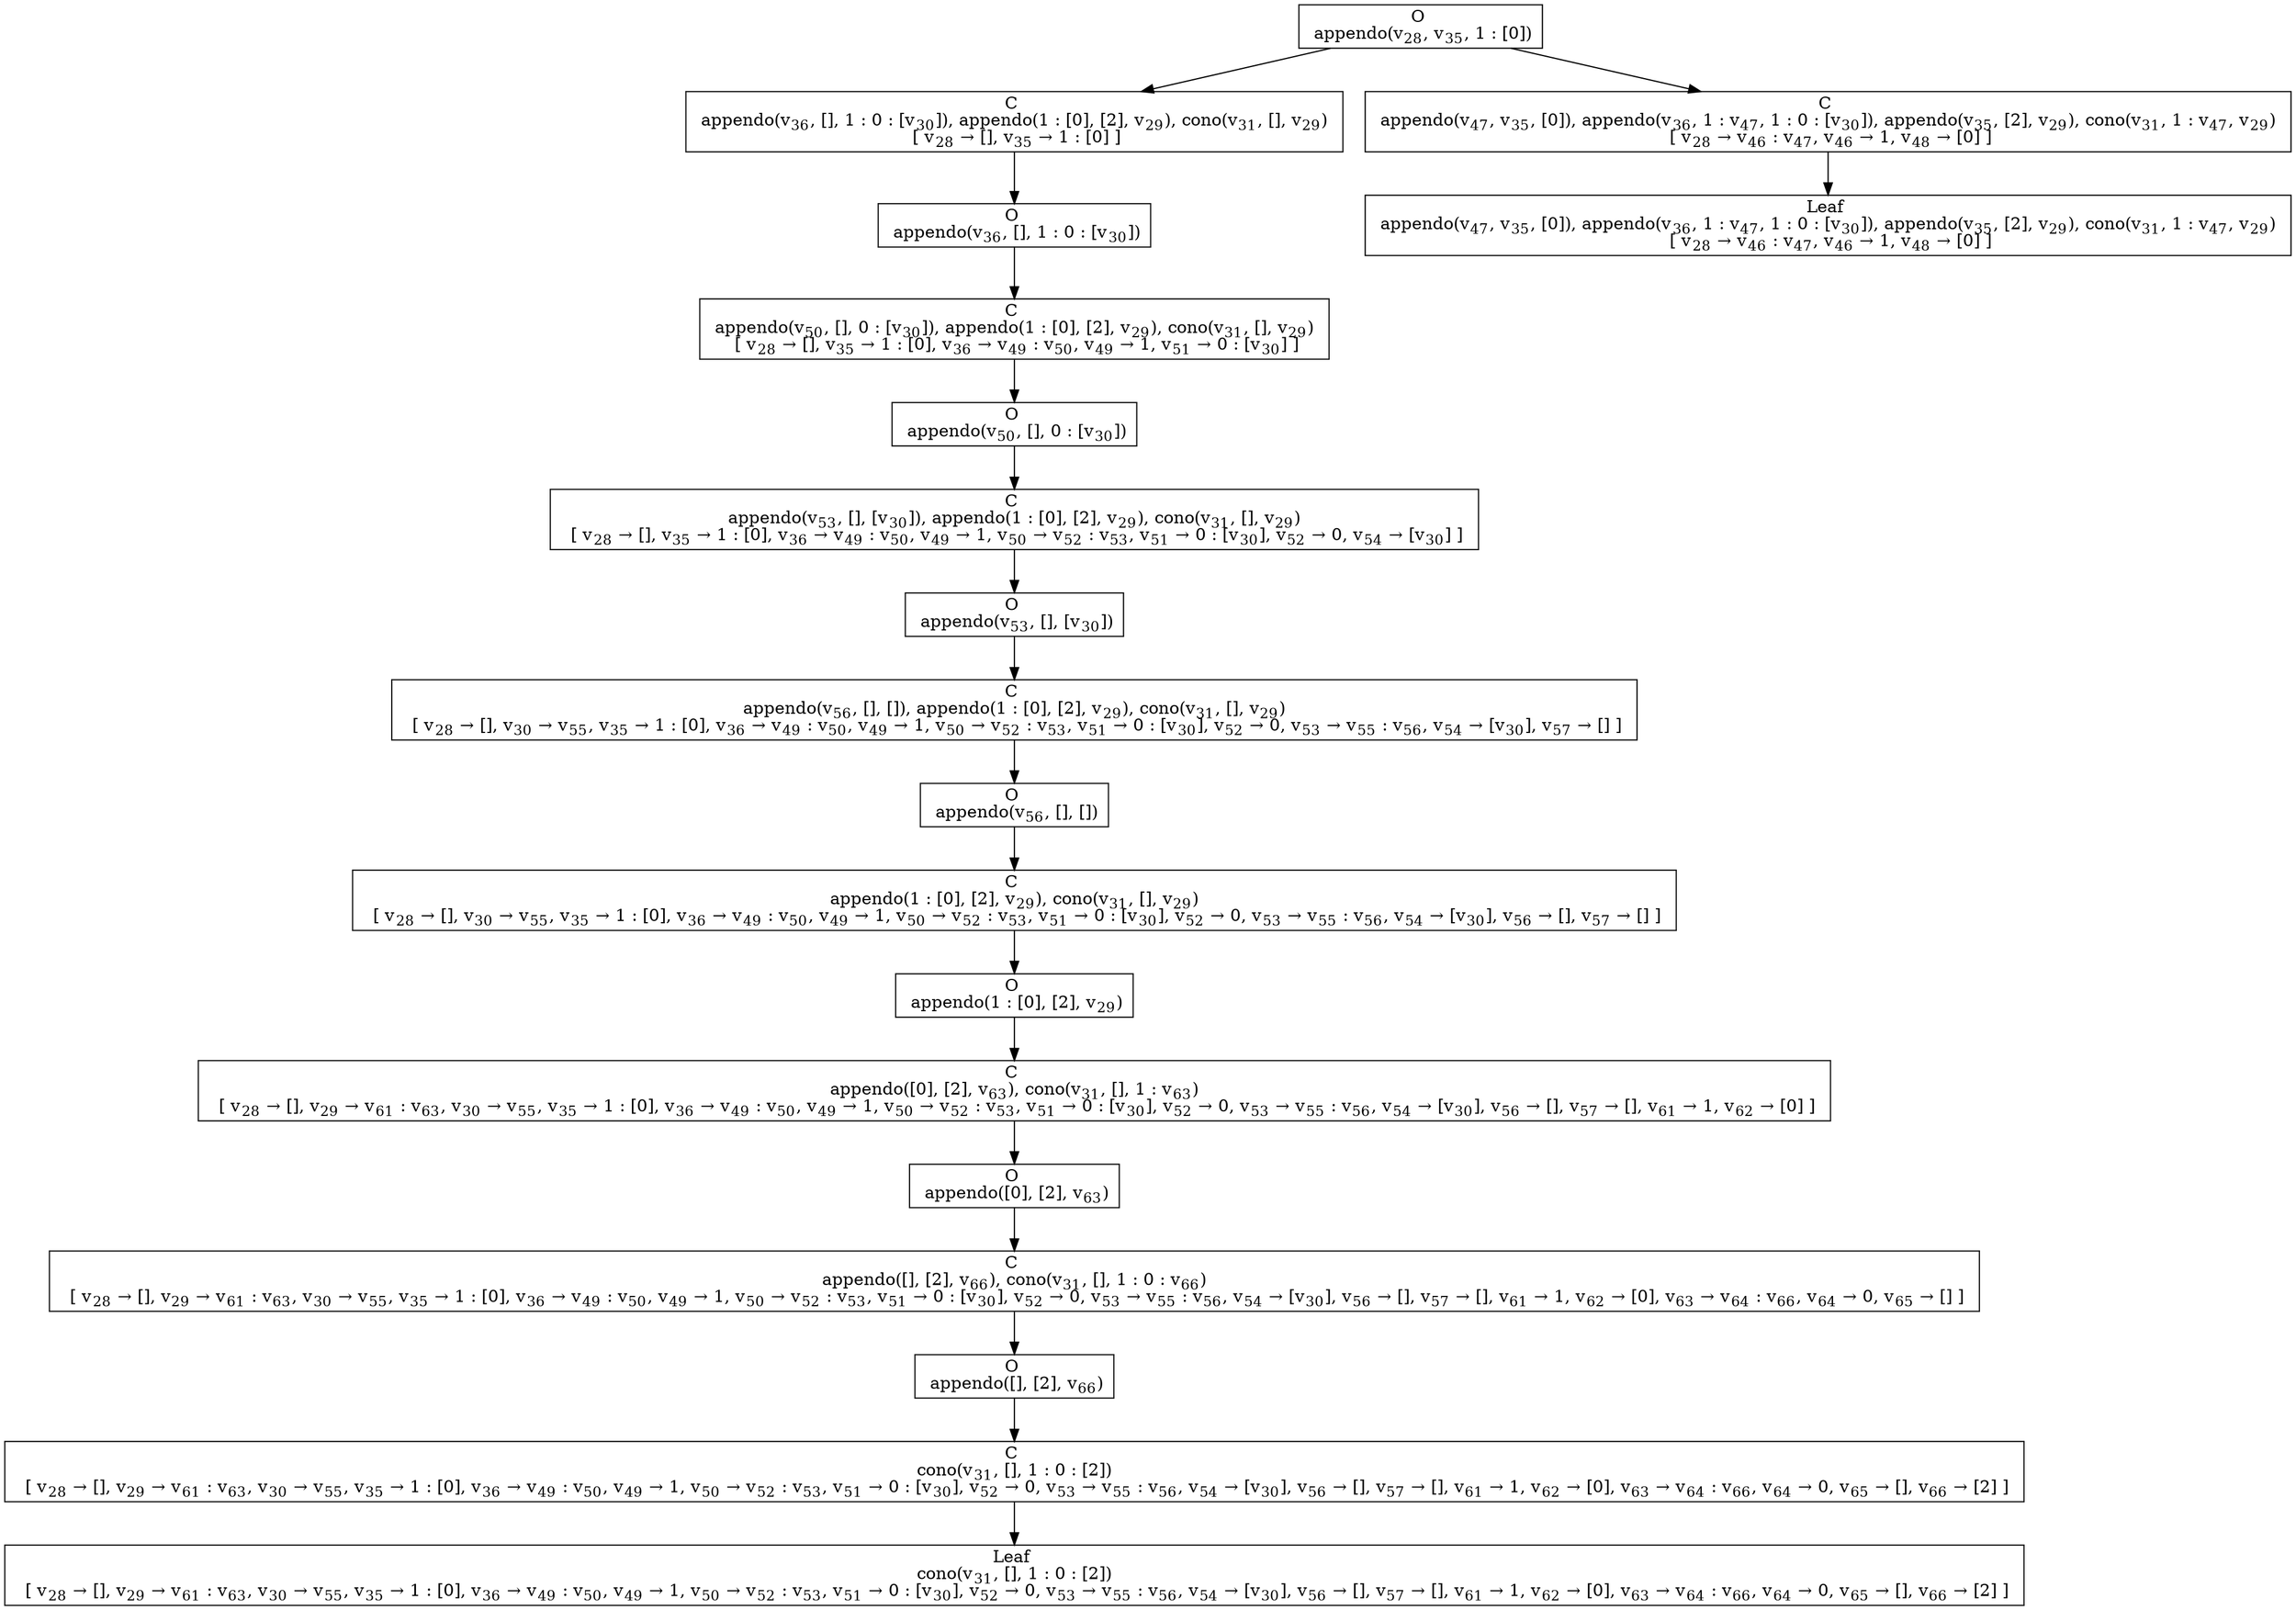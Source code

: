 digraph {
    graph [rankdir=TB
          ,bgcolor=transparent];
    node [shape=box
         ,fillcolor=white
         ,style=filled];
    0 [label=<O <BR/> appendo(v<SUB>28</SUB>, v<SUB>35</SUB>, 1 : [0])>];
    1 [label=<C <BR/> appendo(v<SUB>36</SUB>, [], 1 : 0 : [v<SUB>30</SUB>]), appendo(1 : [0], [2], v<SUB>29</SUB>), cono(v<SUB>31</SUB>, [], v<SUB>29</SUB>) <BR/>  [ v<SUB>28</SUB> &rarr; [], v<SUB>35</SUB> &rarr; 1 : [0] ] >];
    2 [label=<C <BR/> appendo(v<SUB>47</SUB>, v<SUB>35</SUB>, [0]), appendo(v<SUB>36</SUB>, 1 : v<SUB>47</SUB>, 1 : 0 : [v<SUB>30</SUB>]), appendo(v<SUB>35</SUB>, [2], v<SUB>29</SUB>), cono(v<SUB>31</SUB>, 1 : v<SUB>47</SUB>, v<SUB>29</SUB>) <BR/>  [ v<SUB>28</SUB> &rarr; v<SUB>46</SUB> : v<SUB>47</SUB>, v<SUB>46</SUB> &rarr; 1, v<SUB>48</SUB> &rarr; [0] ] >];
    3 [label=<O <BR/> appendo(v<SUB>36</SUB>, [], 1 : 0 : [v<SUB>30</SUB>])>];
    4 [label=<C <BR/> appendo(v<SUB>50</SUB>, [], 0 : [v<SUB>30</SUB>]), appendo(1 : [0], [2], v<SUB>29</SUB>), cono(v<SUB>31</SUB>, [], v<SUB>29</SUB>) <BR/>  [ v<SUB>28</SUB> &rarr; [], v<SUB>35</SUB> &rarr; 1 : [0], v<SUB>36</SUB> &rarr; v<SUB>49</SUB> : v<SUB>50</SUB>, v<SUB>49</SUB> &rarr; 1, v<SUB>51</SUB> &rarr; 0 : [v<SUB>30</SUB>] ] >];
    5 [label=<O <BR/> appendo(v<SUB>50</SUB>, [], 0 : [v<SUB>30</SUB>])>];
    6 [label=<C <BR/> appendo(v<SUB>53</SUB>, [], [v<SUB>30</SUB>]), appendo(1 : [0], [2], v<SUB>29</SUB>), cono(v<SUB>31</SUB>, [], v<SUB>29</SUB>) <BR/>  [ v<SUB>28</SUB> &rarr; [], v<SUB>35</SUB> &rarr; 1 : [0], v<SUB>36</SUB> &rarr; v<SUB>49</SUB> : v<SUB>50</SUB>, v<SUB>49</SUB> &rarr; 1, v<SUB>50</SUB> &rarr; v<SUB>52</SUB> : v<SUB>53</SUB>, v<SUB>51</SUB> &rarr; 0 : [v<SUB>30</SUB>], v<SUB>52</SUB> &rarr; 0, v<SUB>54</SUB> &rarr; [v<SUB>30</SUB>] ] >];
    7 [label=<O <BR/> appendo(v<SUB>53</SUB>, [], [v<SUB>30</SUB>])>];
    8 [label=<C <BR/> appendo(v<SUB>56</SUB>, [], []), appendo(1 : [0], [2], v<SUB>29</SUB>), cono(v<SUB>31</SUB>, [], v<SUB>29</SUB>) <BR/>  [ v<SUB>28</SUB> &rarr; [], v<SUB>30</SUB> &rarr; v<SUB>55</SUB>, v<SUB>35</SUB> &rarr; 1 : [0], v<SUB>36</SUB> &rarr; v<SUB>49</SUB> : v<SUB>50</SUB>, v<SUB>49</SUB> &rarr; 1, v<SUB>50</SUB> &rarr; v<SUB>52</SUB> : v<SUB>53</SUB>, v<SUB>51</SUB> &rarr; 0 : [v<SUB>30</SUB>], v<SUB>52</SUB> &rarr; 0, v<SUB>53</SUB> &rarr; v<SUB>55</SUB> : v<SUB>56</SUB>, v<SUB>54</SUB> &rarr; [v<SUB>30</SUB>], v<SUB>57</SUB> &rarr; [] ] >];
    9 [label=<O <BR/> appendo(v<SUB>56</SUB>, [], [])>];
    10 [label=<C <BR/> appendo(1 : [0], [2], v<SUB>29</SUB>), cono(v<SUB>31</SUB>, [], v<SUB>29</SUB>) <BR/>  [ v<SUB>28</SUB> &rarr; [], v<SUB>30</SUB> &rarr; v<SUB>55</SUB>, v<SUB>35</SUB> &rarr; 1 : [0], v<SUB>36</SUB> &rarr; v<SUB>49</SUB> : v<SUB>50</SUB>, v<SUB>49</SUB> &rarr; 1, v<SUB>50</SUB> &rarr; v<SUB>52</SUB> : v<SUB>53</SUB>, v<SUB>51</SUB> &rarr; 0 : [v<SUB>30</SUB>], v<SUB>52</SUB> &rarr; 0, v<SUB>53</SUB> &rarr; v<SUB>55</SUB> : v<SUB>56</SUB>, v<SUB>54</SUB> &rarr; [v<SUB>30</SUB>], v<SUB>56</SUB> &rarr; [], v<SUB>57</SUB> &rarr; [] ] >];
    11 [label=<O <BR/> appendo(1 : [0], [2], v<SUB>29</SUB>)>];
    12 [label=<C <BR/> appendo([0], [2], v<SUB>63</SUB>), cono(v<SUB>31</SUB>, [], 1 : v<SUB>63</SUB>) <BR/>  [ v<SUB>28</SUB> &rarr; [], v<SUB>29</SUB> &rarr; v<SUB>61</SUB> : v<SUB>63</SUB>, v<SUB>30</SUB> &rarr; v<SUB>55</SUB>, v<SUB>35</SUB> &rarr; 1 : [0], v<SUB>36</SUB> &rarr; v<SUB>49</SUB> : v<SUB>50</SUB>, v<SUB>49</SUB> &rarr; 1, v<SUB>50</SUB> &rarr; v<SUB>52</SUB> : v<SUB>53</SUB>, v<SUB>51</SUB> &rarr; 0 : [v<SUB>30</SUB>], v<SUB>52</SUB> &rarr; 0, v<SUB>53</SUB> &rarr; v<SUB>55</SUB> : v<SUB>56</SUB>, v<SUB>54</SUB> &rarr; [v<SUB>30</SUB>], v<SUB>56</SUB> &rarr; [], v<SUB>57</SUB> &rarr; [], v<SUB>61</SUB> &rarr; 1, v<SUB>62</SUB> &rarr; [0] ] >];
    13 [label=<O <BR/> appendo([0], [2], v<SUB>63</SUB>)>];
    14 [label=<C <BR/> appendo([], [2], v<SUB>66</SUB>), cono(v<SUB>31</SUB>, [], 1 : 0 : v<SUB>66</SUB>) <BR/>  [ v<SUB>28</SUB> &rarr; [], v<SUB>29</SUB> &rarr; v<SUB>61</SUB> : v<SUB>63</SUB>, v<SUB>30</SUB> &rarr; v<SUB>55</SUB>, v<SUB>35</SUB> &rarr; 1 : [0], v<SUB>36</SUB> &rarr; v<SUB>49</SUB> : v<SUB>50</SUB>, v<SUB>49</SUB> &rarr; 1, v<SUB>50</SUB> &rarr; v<SUB>52</SUB> : v<SUB>53</SUB>, v<SUB>51</SUB> &rarr; 0 : [v<SUB>30</SUB>], v<SUB>52</SUB> &rarr; 0, v<SUB>53</SUB> &rarr; v<SUB>55</SUB> : v<SUB>56</SUB>, v<SUB>54</SUB> &rarr; [v<SUB>30</SUB>], v<SUB>56</SUB> &rarr; [], v<SUB>57</SUB> &rarr; [], v<SUB>61</SUB> &rarr; 1, v<SUB>62</SUB> &rarr; [0], v<SUB>63</SUB> &rarr; v<SUB>64</SUB> : v<SUB>66</SUB>, v<SUB>64</SUB> &rarr; 0, v<SUB>65</SUB> &rarr; [] ] >];
    15 [label=<O <BR/> appendo([], [2], v<SUB>66</SUB>)>];
    16 [label=<C <BR/> cono(v<SUB>31</SUB>, [], 1 : 0 : [2]) <BR/>  [ v<SUB>28</SUB> &rarr; [], v<SUB>29</SUB> &rarr; v<SUB>61</SUB> : v<SUB>63</SUB>, v<SUB>30</SUB> &rarr; v<SUB>55</SUB>, v<SUB>35</SUB> &rarr; 1 : [0], v<SUB>36</SUB> &rarr; v<SUB>49</SUB> : v<SUB>50</SUB>, v<SUB>49</SUB> &rarr; 1, v<SUB>50</SUB> &rarr; v<SUB>52</SUB> : v<SUB>53</SUB>, v<SUB>51</SUB> &rarr; 0 : [v<SUB>30</SUB>], v<SUB>52</SUB> &rarr; 0, v<SUB>53</SUB> &rarr; v<SUB>55</SUB> : v<SUB>56</SUB>, v<SUB>54</SUB> &rarr; [v<SUB>30</SUB>], v<SUB>56</SUB> &rarr; [], v<SUB>57</SUB> &rarr; [], v<SUB>61</SUB> &rarr; 1, v<SUB>62</SUB> &rarr; [0], v<SUB>63</SUB> &rarr; v<SUB>64</SUB> : v<SUB>66</SUB>, v<SUB>64</SUB> &rarr; 0, v<SUB>65</SUB> &rarr; [], v<SUB>66</SUB> &rarr; [2] ] >];
    17 [label=<Leaf <BR/> cono(v<SUB>31</SUB>, [], 1 : 0 : [2]) <BR/>  [ v<SUB>28</SUB> &rarr; [], v<SUB>29</SUB> &rarr; v<SUB>61</SUB> : v<SUB>63</SUB>, v<SUB>30</SUB> &rarr; v<SUB>55</SUB>, v<SUB>35</SUB> &rarr; 1 : [0], v<SUB>36</SUB> &rarr; v<SUB>49</SUB> : v<SUB>50</SUB>, v<SUB>49</SUB> &rarr; 1, v<SUB>50</SUB> &rarr; v<SUB>52</SUB> : v<SUB>53</SUB>, v<SUB>51</SUB> &rarr; 0 : [v<SUB>30</SUB>], v<SUB>52</SUB> &rarr; 0, v<SUB>53</SUB> &rarr; v<SUB>55</SUB> : v<SUB>56</SUB>, v<SUB>54</SUB> &rarr; [v<SUB>30</SUB>], v<SUB>56</SUB> &rarr; [], v<SUB>57</SUB> &rarr; [], v<SUB>61</SUB> &rarr; 1, v<SUB>62</SUB> &rarr; [0], v<SUB>63</SUB> &rarr; v<SUB>64</SUB> : v<SUB>66</SUB>, v<SUB>64</SUB> &rarr; 0, v<SUB>65</SUB> &rarr; [], v<SUB>66</SUB> &rarr; [2] ] >];
    18 [label=<Leaf <BR/> appendo(v<SUB>47</SUB>, v<SUB>35</SUB>, [0]), appendo(v<SUB>36</SUB>, 1 : v<SUB>47</SUB>, 1 : 0 : [v<SUB>30</SUB>]), appendo(v<SUB>35</SUB>, [2], v<SUB>29</SUB>), cono(v<SUB>31</SUB>, 1 : v<SUB>47</SUB>, v<SUB>29</SUB>) <BR/>  [ v<SUB>28</SUB> &rarr; v<SUB>46</SUB> : v<SUB>47</SUB>, v<SUB>46</SUB> &rarr; 1, v<SUB>48</SUB> &rarr; [0] ] >];
    0 -> 1 [label=""];
    0 -> 2 [label=""];
    1 -> 3 [label=""];
    2 -> 18 [label=""];
    3 -> 4 [label=""];
    4 -> 5 [label=""];
    5 -> 6 [label=""];
    6 -> 7 [label=""];
    7 -> 8 [label=""];
    8 -> 9 [label=""];
    9 -> 10 [label=""];
    10 -> 11 [label=""];
    11 -> 12 [label=""];
    12 -> 13 [label=""];
    13 -> 14 [label=""];
    14 -> 15 [label=""];
    15 -> 16 [label=""];
    16 -> 17 [label=""];
}